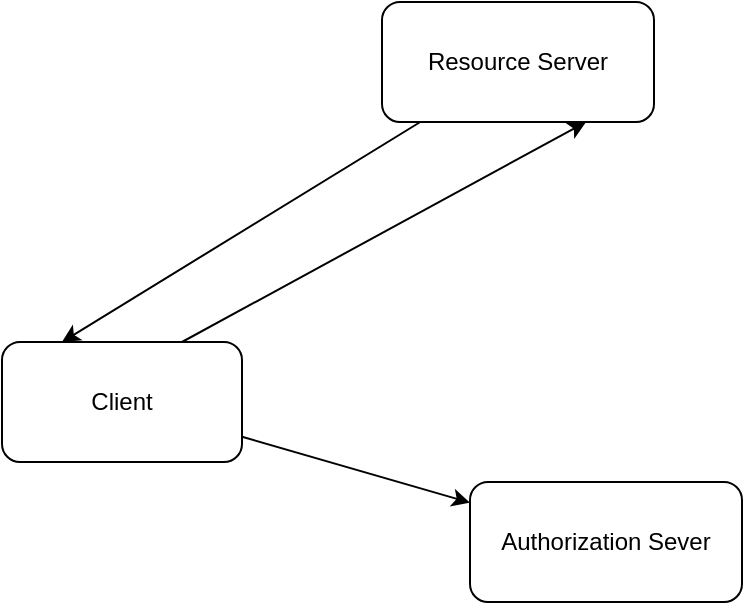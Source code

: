 <mxfile version="24.7.10">
  <diagram name="Page-1" id="5fWynewT6h-FQUYjLDQA">
    <mxGraphModel dx="1306" dy="835" grid="1" gridSize="10" guides="1" tooltips="1" connect="1" arrows="1" fold="1" page="1" pageScale="1" pageWidth="827" pageHeight="1169" math="0" shadow="0">
      <root>
        <mxCell id="0" />
        <mxCell id="1" parent="0" />
        <mxCell id="frV8HjutTtlq1dtITY7i-4" style="rounded=0;orthogonalLoop=1;jettySize=auto;html=1;entryX=0.75;entryY=1;entryDx=0;entryDy=0;exitX=0.75;exitY=0;exitDx=0;exitDy=0;" edge="1" parent="1" source="frV8HjutTtlq1dtITY7i-1" target="frV8HjutTtlq1dtITY7i-2">
          <mxGeometry relative="1" as="geometry" />
        </mxCell>
        <mxCell id="frV8HjutTtlq1dtITY7i-7" style="edgeStyle=none;shape=connector;rounded=0;orthogonalLoop=1;jettySize=auto;html=1;strokeColor=default;align=center;verticalAlign=middle;fontFamily=Helvetica;fontSize=11;fontColor=default;labelBackgroundColor=default;endArrow=classic;" edge="1" parent="1" source="frV8HjutTtlq1dtITY7i-1" target="frV8HjutTtlq1dtITY7i-3">
          <mxGeometry relative="1" as="geometry" />
        </mxCell>
        <mxCell id="frV8HjutTtlq1dtITY7i-1" value="Client" style="rounded=1;whiteSpace=wrap;html=1;" vertex="1" parent="1">
          <mxGeometry x="30" y="270" width="120" height="60" as="geometry" />
        </mxCell>
        <mxCell id="frV8HjutTtlq1dtITY7i-6" style="edgeStyle=none;shape=connector;rounded=0;orthogonalLoop=1;jettySize=auto;html=1;entryX=0.25;entryY=0;entryDx=0;entryDy=0;strokeColor=default;align=center;verticalAlign=middle;fontFamily=Helvetica;fontSize=11;fontColor=default;labelBackgroundColor=default;endArrow=classic;" edge="1" parent="1" source="frV8HjutTtlq1dtITY7i-2" target="frV8HjutTtlq1dtITY7i-1">
          <mxGeometry relative="1" as="geometry" />
        </mxCell>
        <mxCell id="frV8HjutTtlq1dtITY7i-2" value="Resource Server" style="rounded=1;whiteSpace=wrap;html=1;" vertex="1" parent="1">
          <mxGeometry x="220" y="100" width="136" height="60" as="geometry" />
        </mxCell>
        <mxCell id="frV8HjutTtlq1dtITY7i-3" value="Authorization Sever" style="rounded=1;whiteSpace=wrap;html=1;" vertex="1" parent="1">
          <mxGeometry x="264" y="340" width="136" height="60" as="geometry" />
        </mxCell>
      </root>
    </mxGraphModel>
  </diagram>
</mxfile>
